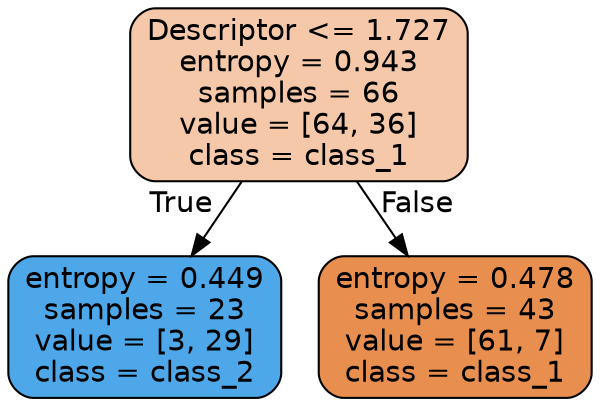 digraph Tree {
node [shape=box, style="filled, rounded", color="black", fontname="helvetica"] ;
edge [fontname="helvetica"] ;
0 [label="Descriptor <= 1.727\nentropy = 0.943\nsamples = 66\nvalue = [64, 36]\nclass = class_1", fillcolor="#f4c8a8"] ;
1 [label="entropy = 0.449\nsamples = 23\nvalue = [3, 29]\nclass = class_2", fillcolor="#4da7e8"] ;
0 -> 1 [labeldistance=2.5, labelangle=45, headlabel="True"] ;
2 [label="entropy = 0.478\nsamples = 43\nvalue = [61, 7]\nclass = class_1", fillcolor="#e88f50"] ;
0 -> 2 [labeldistance=2.5, labelangle=-45, headlabel="False"] ;
}